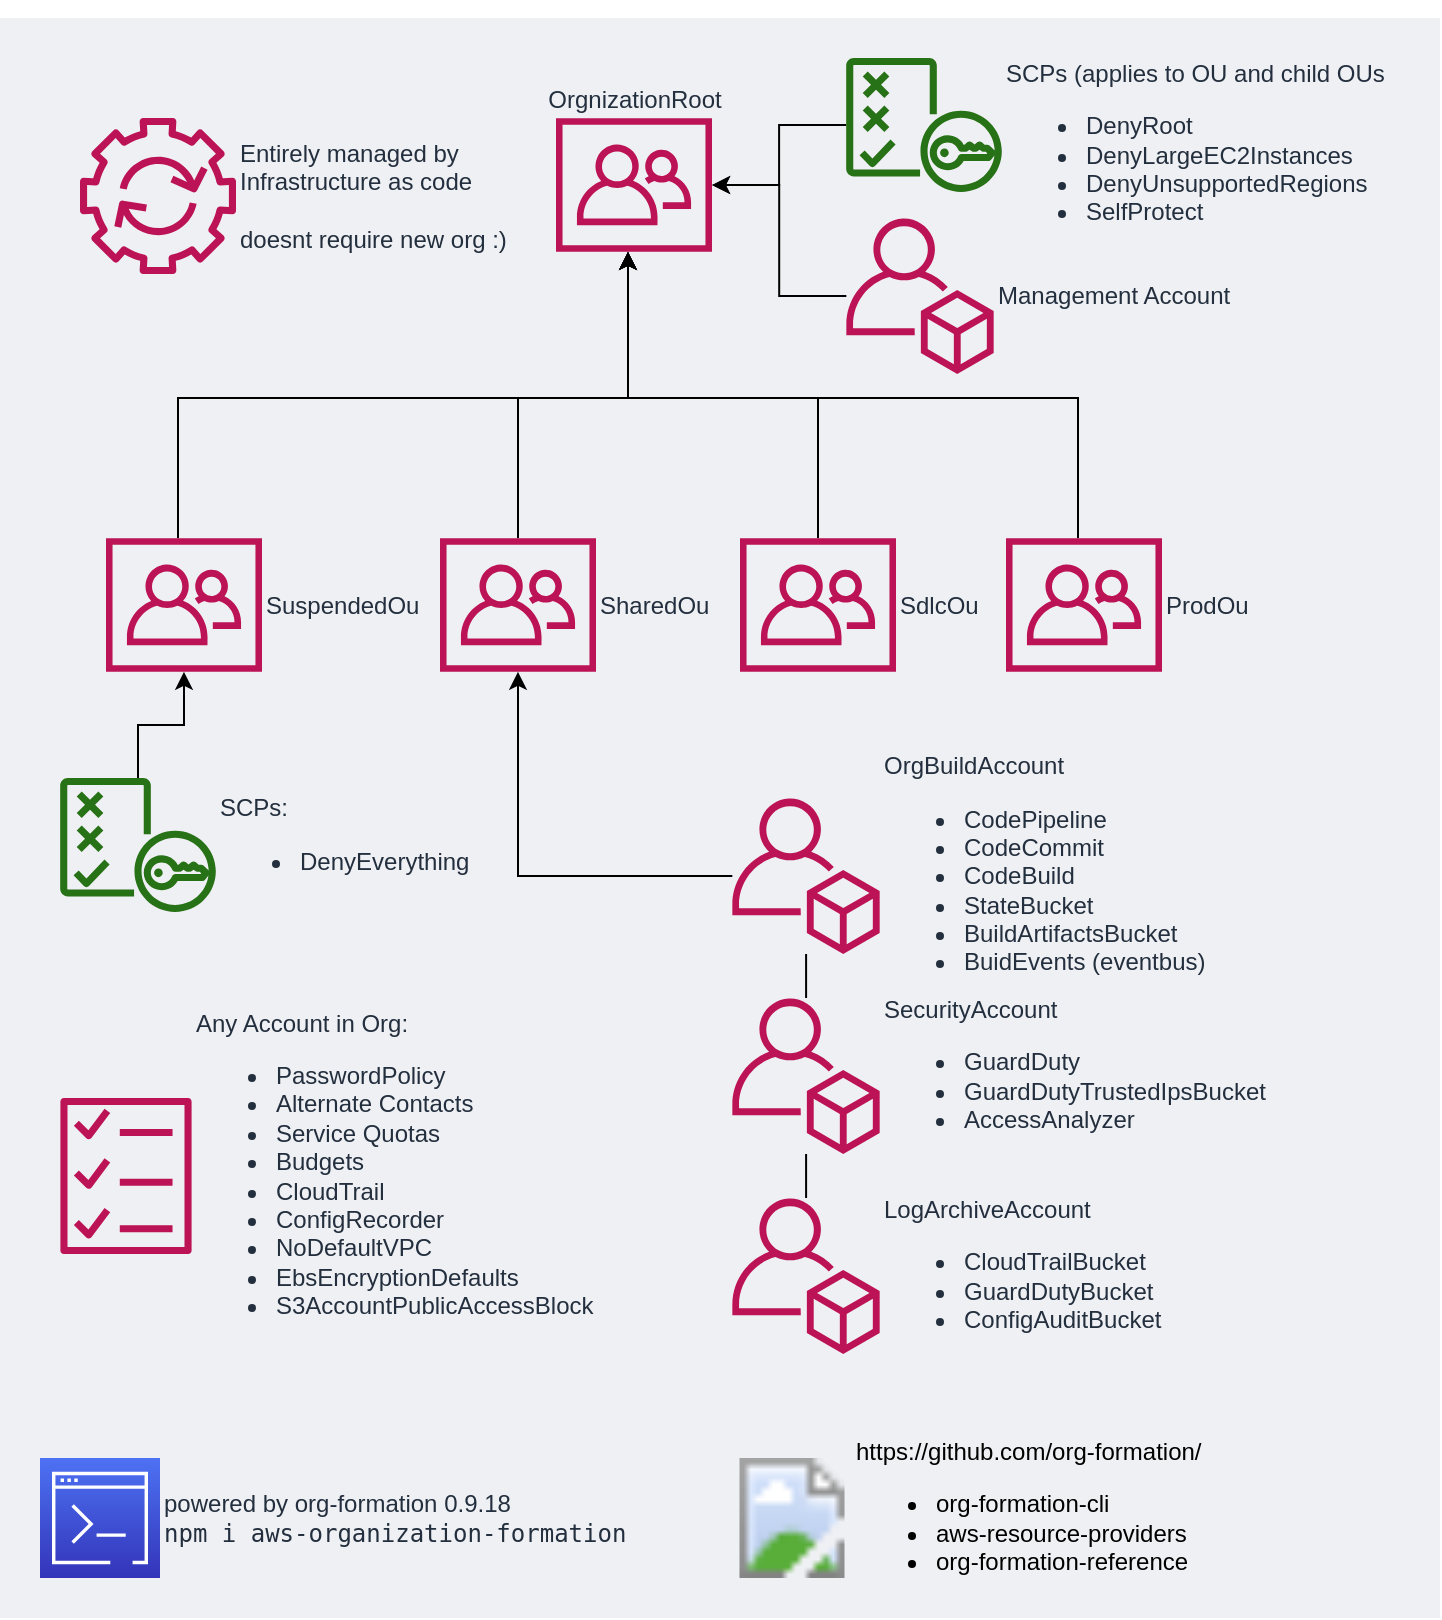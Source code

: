 <mxfile version="12.4.2" type="device" pages="1"><diagram id="go0BJurrN4k5BXgnJoQ6" name="Page-1"><mxGraphModel dx="1843" dy="1283" grid="1" gridSize="10" guides="1" tooltips="1" connect="1" arrows="1" fold="1" page="1" pageScale="1" pageWidth="827" pageHeight="1169" math="0" shadow="0"><root><mxCell id="0"/><mxCell id="1" parent="0"/><mxCell id="etCmGPvI7CmzT2WAhlql-39" value="" style="fillColor=#EFF0F3;strokeColor=none;dashed=0;verticalAlign=top;fontStyle=0;fontColor=#232F3D;labelBackgroundColor=#ffffff;" vertex="1" parent="1"><mxGeometry x="60" y="40" width="720" height="800" as="geometry"/></mxCell><mxCell id="etCmGPvI7CmzT2WAhlql-10" style="edgeStyle=orthogonalEdgeStyle;rounded=0;orthogonalLoop=1;jettySize=auto;html=1;" edge="1" parent="1" source="etCmGPvI7CmzT2WAhlql-1" target="etCmGPvI7CmzT2WAhlql-15"><mxGeometry relative="1" as="geometry"><mxPoint x="374" y="168" as="targetPoint"/><Array as="points"><mxPoint x="319" y="230"/><mxPoint x="374" y="230"/></Array></mxGeometry></mxCell><mxCell id="etCmGPvI7CmzT2WAhlql-1" value="&lt;span class=&quot;pl-ent&quot;&gt;SharedOu&lt;/span&gt;" style="outlineConnect=0;fontColor=#232F3E;gradientColor=none;fillColor=#BC1356;strokeColor=none;dashed=0;verticalLabelPosition=middle;verticalAlign=middle;align=left;html=1;fontSize=12;fontStyle=0;aspect=fixed;pointerEvents=1;shape=mxgraph.aws4.organizations_organizational_unit;labelPosition=right;" vertex="1" parent="1"><mxGeometry x="280" y="300" width="78" height="67" as="geometry"/></mxCell><mxCell id="etCmGPvI7CmzT2WAhlql-12" style="edgeStyle=orthogonalEdgeStyle;rounded=0;orthogonalLoop=1;jettySize=auto;html=1;" edge="1" parent="1" source="etCmGPvI7CmzT2WAhlql-2" target="etCmGPvI7CmzT2WAhlql-15"><mxGeometry relative="1" as="geometry"><mxPoint x="374" y="160" as="targetPoint"/><Array as="points"><mxPoint x="469" y="230"/><mxPoint x="374" y="230"/></Array></mxGeometry></mxCell><mxCell id="etCmGPvI7CmzT2WAhlql-2" value="&lt;span class=&quot;pl-ent&quot;&gt;SdlcOu&lt;/span&gt;" style="outlineConnect=0;fontColor=#232F3E;gradientColor=none;fillColor=#BC1356;strokeColor=none;dashed=0;verticalLabelPosition=middle;verticalAlign=middle;align=left;html=1;fontSize=12;fontStyle=0;aspect=fixed;pointerEvents=1;shape=mxgraph.aws4.organizations_organizational_unit;labelPosition=right;" vertex="1" parent="1"><mxGeometry x="430" y="300" width="78" height="67" as="geometry"/></mxCell><mxCell id="etCmGPvI7CmzT2WAhlql-13" style="edgeStyle=orthogonalEdgeStyle;rounded=0;orthogonalLoop=1;jettySize=auto;html=1;" edge="1" parent="1" source="etCmGPvI7CmzT2WAhlql-3" target="etCmGPvI7CmzT2WAhlql-15"><mxGeometry relative="1" as="geometry"><mxPoint x="374" y="168" as="targetPoint"/><Array as="points"><mxPoint x="599" y="230"/><mxPoint x="374" y="230"/></Array></mxGeometry></mxCell><mxCell id="etCmGPvI7CmzT2WAhlql-3" value="&lt;span class=&quot;pl-ent&quot;&gt;ProdOu&lt;/span&gt;" style="outlineConnect=0;fontColor=#232F3E;gradientColor=none;fillColor=#BC1356;strokeColor=none;dashed=0;verticalLabelPosition=middle;verticalAlign=middle;align=left;html=1;fontSize=12;fontStyle=0;aspect=fixed;pointerEvents=1;shape=mxgraph.aws4.organizations_organizational_unit;labelPosition=right;" vertex="1" parent="1"><mxGeometry x="563" y="300" width="78" height="67" as="geometry"/></mxCell><mxCell id="etCmGPvI7CmzT2WAhlql-9" style="edgeStyle=orthogonalEdgeStyle;rounded=0;orthogonalLoop=1;jettySize=auto;html=1;" edge="1" parent="1" source="etCmGPvI7CmzT2WAhlql-7" target="etCmGPvI7CmzT2WAhlql-15"><mxGeometry relative="1" as="geometry"><mxPoint x="374" y="168" as="targetPoint"/><Array as="points"><mxPoint x="149" y="230"/><mxPoint x="374" y="230"/></Array></mxGeometry></mxCell><mxCell id="etCmGPvI7CmzT2WAhlql-7" value="&lt;span class=&quot;pl-ent&quot;&gt;SuspendedOu&lt;br&gt;&lt;/span&gt;" style="outlineConnect=0;fontColor=#232F3E;gradientColor=none;fillColor=#BC1356;strokeColor=none;dashed=0;verticalLabelPosition=middle;verticalAlign=middle;align=left;html=1;fontSize=12;fontStyle=0;aspect=fixed;pointerEvents=1;shape=mxgraph.aws4.organizations_organizational_unit;labelPosition=right;" vertex="1" parent="1"><mxGeometry x="113" y="300" width="78" height="67" as="geometry"/></mxCell><mxCell id="etCmGPvI7CmzT2WAhlql-18" style="edgeStyle=orthogonalEdgeStyle;rounded=0;orthogonalLoop=1;jettySize=auto;html=1;" edge="1" parent="1" source="etCmGPvI7CmzT2WAhlql-8" target="etCmGPvI7CmzT2WAhlql-15"><mxGeometry relative="1" as="geometry"/></mxCell><mxCell id="etCmGPvI7CmzT2WAhlql-8" value="&lt;br&gt;&lt;br&gt;SCPs (applies to OU and child OUs&lt;br&gt;&lt;ul&gt;&lt;li&gt;DenyRoot&lt;/li&gt;&lt;li&gt;DenyLargeEC2Instances&lt;/li&gt;&lt;li&gt;DenyUnsupportedRegions&lt;/li&gt;&lt;li&gt;SelfProtect&lt;/li&gt;&lt;/ul&gt;" style="outlineConnect=0;fontColor=#232F3E;gradientColor=none;fillColor=#277116;strokeColor=none;dashed=0;verticalLabelPosition=middle;verticalAlign=middle;align=left;html=1;fontSize=12;fontStyle=0;aspect=fixed;pointerEvents=1;shape=mxgraph.aws4.policy;labelPosition=right;" vertex="1" parent="1"><mxGeometry x="483" y="60" width="78" height="67" as="geometry"/></mxCell><mxCell id="etCmGPvI7CmzT2WAhlql-24" style="edgeStyle=orthogonalEdgeStyle;rounded=0;orthogonalLoop=1;jettySize=auto;html=1;" edge="1" parent="1" source="etCmGPvI7CmzT2WAhlql-14" target="etCmGPvI7CmzT2WAhlql-1"><mxGeometry relative="1" as="geometry"><Array as="points"><mxPoint x="319" y="469"/></Array></mxGeometry></mxCell><mxCell id="etCmGPvI7CmzT2WAhlql-14" value="&lt;span class=&quot;pl-ent&quot;&gt;OrgBuildAccount&amp;nbsp;&lt;br&gt;&lt;ul&gt;&lt;li&gt;&lt;span class=&quot;pl-ent&quot;&gt;CodePipeline&lt;br&gt;&lt;/span&gt;&lt;/li&gt;&lt;li&gt;&lt;span class=&quot;pl-ent&quot;&gt;CodeCommit&lt;br&gt;&lt;/span&gt;&lt;/li&gt;&lt;li&gt;&lt;span class=&quot;pl-ent&quot;&gt;CodeBuild&lt;br&gt;&lt;/span&gt;&lt;/li&gt;&lt;li&gt;&lt;span class=&quot;pl-ent&quot;&gt;StateBucket&lt;/span&gt;&lt;br&gt;&lt;/li&gt;&lt;li&gt;&lt;span class=&quot;pl-ent&quot;&gt;BuildArtifactsBucket&lt;/span&gt;&lt;br&gt;&lt;/li&gt;&lt;li&gt;&lt;span class=&quot;pl-ent&quot;&gt;BuidEvents (eventbus)&lt;/span&gt;&lt;/li&gt;&lt;/ul&gt;&lt;/span&gt;" style="outlineConnect=0;fontColor=#232F3E;gradientColor=none;fillColor=#BC1356;strokeColor=none;dashed=0;verticalLabelPosition=middle;verticalAlign=middle;align=left;html=1;fontSize=12;fontStyle=0;aspect=fixed;pointerEvents=1;shape=mxgraph.aws4.organizations_account;labelPosition=right;" vertex="1" parent="1"><mxGeometry x="426" y="430" width="74" height="78" as="geometry"/></mxCell><mxCell id="etCmGPvI7CmzT2WAhlql-15" value="&lt;span class=&quot;pl-ent&quot;&gt;OrgnizationRoot&lt;br&gt;&lt;/span&gt;" style="outlineConnect=0;fontColor=#232F3E;gradientColor=none;fillColor=#BC1356;strokeColor=none;dashed=0;verticalLabelPosition=top;verticalAlign=bottom;align=center;html=1;fontSize=12;fontStyle=0;aspect=fixed;pointerEvents=1;shape=mxgraph.aws4.organizations_organizational_unit;labelPosition=center;" vertex="1" parent="1"><mxGeometry x="338" y="90" width="78" height="67" as="geometry"/></mxCell><mxCell id="etCmGPvI7CmzT2WAhlql-17" style="edgeStyle=orthogonalEdgeStyle;rounded=0;orthogonalLoop=1;jettySize=auto;html=1;" edge="1" parent="1" source="etCmGPvI7CmzT2WAhlql-16" target="etCmGPvI7CmzT2WAhlql-15"><mxGeometry relative="1" as="geometry"/></mxCell><mxCell id="etCmGPvI7CmzT2WAhlql-16" value="Management Account" style="outlineConnect=0;fontColor=#232F3E;gradientColor=none;fillColor=#BC1356;strokeColor=none;dashed=0;verticalLabelPosition=middle;verticalAlign=middle;align=left;html=1;fontSize=12;fontStyle=0;aspect=fixed;pointerEvents=1;shape=mxgraph.aws4.organizations_account;labelPosition=right;" vertex="1" parent="1"><mxGeometry x="483" y="140" width="74" height="78" as="geometry"/></mxCell><mxCell id="etCmGPvI7CmzT2WAhlql-26" style="edgeStyle=orthogonalEdgeStyle;rounded=0;orthogonalLoop=1;jettySize=auto;html=1;endArrow=none;endFill=0;" edge="1" parent="1" source="etCmGPvI7CmzT2WAhlql-22" target="etCmGPvI7CmzT2WAhlql-14"><mxGeometry relative="1" as="geometry"/></mxCell><mxCell id="etCmGPvI7CmzT2WAhlql-22" value="SecurityAccount&lt;br&gt;&lt;ul&gt;&lt;li&gt;&lt;span class=&quot;pl-ent&quot;&gt;GuardDuty&lt;/span&gt;&lt;/li&gt;&lt;li&gt;&lt;span class=&quot;pl-ent&quot;&gt;GuardDutyTrustedIpsBucket&lt;br&gt;&lt;/span&gt;&lt;/li&gt;&lt;li&gt;&lt;span class=&quot;pl-ent&quot;&gt;AccessAnalyzer&lt;br&gt;&lt;/span&gt;&lt;/li&gt;&lt;/ul&gt;" style="outlineConnect=0;fontColor=#232F3E;gradientColor=none;fillColor=#BC1356;strokeColor=none;dashed=0;verticalLabelPosition=middle;verticalAlign=middle;align=left;html=1;fontSize=12;fontStyle=0;aspect=fixed;pointerEvents=1;shape=mxgraph.aws4.organizations_account;labelPosition=right;" vertex="1" parent="1"><mxGeometry x="426" y="530" width="74" height="78" as="geometry"/></mxCell><mxCell id="etCmGPvI7CmzT2WAhlql-27" style="edgeStyle=orthogonalEdgeStyle;rounded=0;orthogonalLoop=1;jettySize=auto;html=1;endArrow=none;endFill=0;" edge="1" parent="1" source="etCmGPvI7CmzT2WAhlql-23" target="etCmGPvI7CmzT2WAhlql-22"><mxGeometry relative="1" as="geometry"/></mxCell><mxCell id="etCmGPvI7CmzT2WAhlql-23" value="LogArchiveAccount&lt;br&gt;&lt;ul&gt;&lt;li&gt;&lt;span class=&quot;pl-ent&quot;&gt;CloudTrailBucket&lt;/span&gt;&lt;br&gt;&lt;/li&gt;&lt;li&gt;&lt;span class=&quot;pl-ent&quot;&gt;GuardDutyBucket&lt;br&gt;&lt;/span&gt;&lt;/li&gt;&lt;li&gt;&lt;span class=&quot;pl-ent&quot;&gt;ConfigAuditBucket&lt;br&gt;&lt;/span&gt;&lt;/li&gt;&lt;/ul&gt;" style="outlineConnect=0;fontColor=#232F3E;gradientColor=none;fillColor=#BC1356;strokeColor=none;dashed=0;verticalLabelPosition=middle;verticalAlign=middle;align=left;html=1;fontSize=12;fontStyle=0;aspect=fixed;pointerEvents=1;shape=mxgraph.aws4.organizations_account;labelPosition=right;" vertex="1" parent="1"><mxGeometry x="426" y="630" width="74" height="78" as="geometry"/></mxCell><mxCell id="etCmGPvI7CmzT2WAhlql-29" style="edgeStyle=orthogonalEdgeStyle;rounded=0;orthogonalLoop=1;jettySize=auto;html=1;endArrow=classic;endFill=1;" edge="1" parent="1" source="etCmGPvI7CmzT2WAhlql-30" target="etCmGPvI7CmzT2WAhlql-7"><mxGeometry relative="1" as="geometry"><mxPoint x="152" y="420" as="sourcePoint"/><Array as="points"/></mxGeometry></mxCell><mxCell id="etCmGPvI7CmzT2WAhlql-30" value="SCPs:&lt;br&gt;&lt;ul&gt;&lt;li&gt;DenyEverything&lt;/li&gt;&lt;/ul&gt;" style="outlineConnect=0;fontColor=#232F3E;gradientColor=none;fillColor=#277116;strokeColor=none;dashed=0;verticalLabelPosition=middle;verticalAlign=middle;align=left;html=1;fontSize=12;fontStyle=0;aspect=fixed;pointerEvents=1;shape=mxgraph.aws4.policy;labelPosition=right;" vertex="1" parent="1"><mxGeometry x="90" y="420" width="78" height="67" as="geometry"/></mxCell><mxCell id="etCmGPvI7CmzT2WAhlql-37" value="Any Account in Org:&lt;br&gt;&lt;ul&gt;&lt;li&gt;PasswordPolicy&lt;/li&gt;&lt;li&gt;Alternate Contacts&lt;br&gt;&lt;/li&gt;&lt;li&gt;Service Quotas&lt;/li&gt;&lt;li&gt;Budgets&lt;br&gt;&lt;/li&gt;&lt;li&gt;CloudTrail&lt;/li&gt;&lt;li&gt;ConfigRecorder&lt;/li&gt;&lt;li&gt;NoDefaultVPC&lt;/li&gt;&lt;li&gt;EbsEncryptionDefaults&lt;/li&gt;&lt;li&gt;S3AccountPublicAccessBlock&lt;/li&gt;&lt;/ul&gt;" style="outlineConnect=0;fontColor=#232F3E;gradientColor=none;fillColor=#BC1356;strokeColor=none;dashed=0;verticalLabelPosition=middle;verticalAlign=middle;align=left;html=1;fontSize=12;fontStyle=0;aspect=fixed;pointerEvents=1;shape=mxgraph.aws4.checklist;labelBackgroundColor=none;labelPosition=right;" vertex="1" parent="1"><mxGeometry x="90" y="580" width="66" height="78" as="geometry"/></mxCell><mxCell id="etCmGPvI7CmzT2WAhlql-38" value="Entirely managed by &lt;br&gt;Infrastructure as code&lt;br&gt;&lt;br&gt;doesnt require new org :)" style="outlineConnect=0;fontColor=#232F3E;gradientColor=none;fillColor=#BC1356;strokeColor=none;dashed=0;verticalLabelPosition=middle;verticalAlign=middle;align=left;html=1;fontSize=12;fontStyle=0;aspect=fixed;pointerEvents=1;shape=mxgraph.aws4.automation;labelBackgroundColor=none;labelPosition=right;" vertex="1" parent="1"><mxGeometry x="100" y="90" width="78" height="78" as="geometry"/></mxCell><mxCell id="etCmGPvI7CmzT2WAhlql-42" value="powered by org-formation 0.9.18&lt;br&gt;&lt;code class=&quot;flex-auto truncate db&quot; title=&quot;Copy Command to Clipboard&quot;&gt;npm i aws-organization-formation&lt;/code&gt;" style="outlineConnect=0;fontColor=#232F3E;gradientColor=#4D72F3;gradientDirection=north;fillColor=#3334B9;strokeColor=#ffffff;dashed=0;verticalLabelPosition=middle;verticalAlign=middle;align=left;html=1;fontSize=12;fontStyle=0;aspect=fixed;shape=mxgraph.aws4.resourceIcon;resIcon=mxgraph.aws4.command_line_interface;labelBackgroundColor=none;labelPosition=right;" vertex="1" parent="1"><mxGeometry x="80" y="760" width="60" height="60" as="geometry"/></mxCell><mxCell id="etCmGPvI7CmzT2WAhlql-43" value="https://github.com/org-formation/&lt;br&gt;&lt;ul&gt;&lt;li&gt;org-formation-cli&lt;/li&gt;&lt;li&gt;aws-resource-providers&lt;/li&gt;&lt;li&gt;org-formation-reference&lt;/li&gt;&lt;/ul&gt;" style="shape=image;html=1;verticalLabelPosition=middle;labelBackgroundColor=none;verticalAlign=middle;imageAspect=1;aspect=fixed;image=https://pbs.twimg.com/profile_images/1414990564408262661/r6YemvF9_400x400.jpg;labelPosition=right;align=left;" vertex="1" parent="1"><mxGeometry x="426" y="760" width="60" height="60" as="geometry"/></mxCell></root></mxGraphModel></diagram></mxfile>